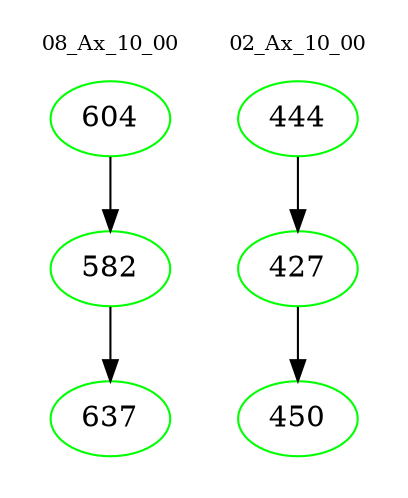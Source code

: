 digraph{
subgraph cluster_0 {
color = white
label = "08_Ax_10_00";
fontsize=10;
T0_604 [label="604", color="green"]
T0_604 -> T0_582 [color="black"]
T0_582 [label="582", color="green"]
T0_582 -> T0_637 [color="black"]
T0_637 [label="637", color="green"]
}
subgraph cluster_1 {
color = white
label = "02_Ax_10_00";
fontsize=10;
T1_444 [label="444", color="green"]
T1_444 -> T1_427 [color="black"]
T1_427 [label="427", color="green"]
T1_427 -> T1_450 [color="black"]
T1_450 [label="450", color="green"]
}
}

